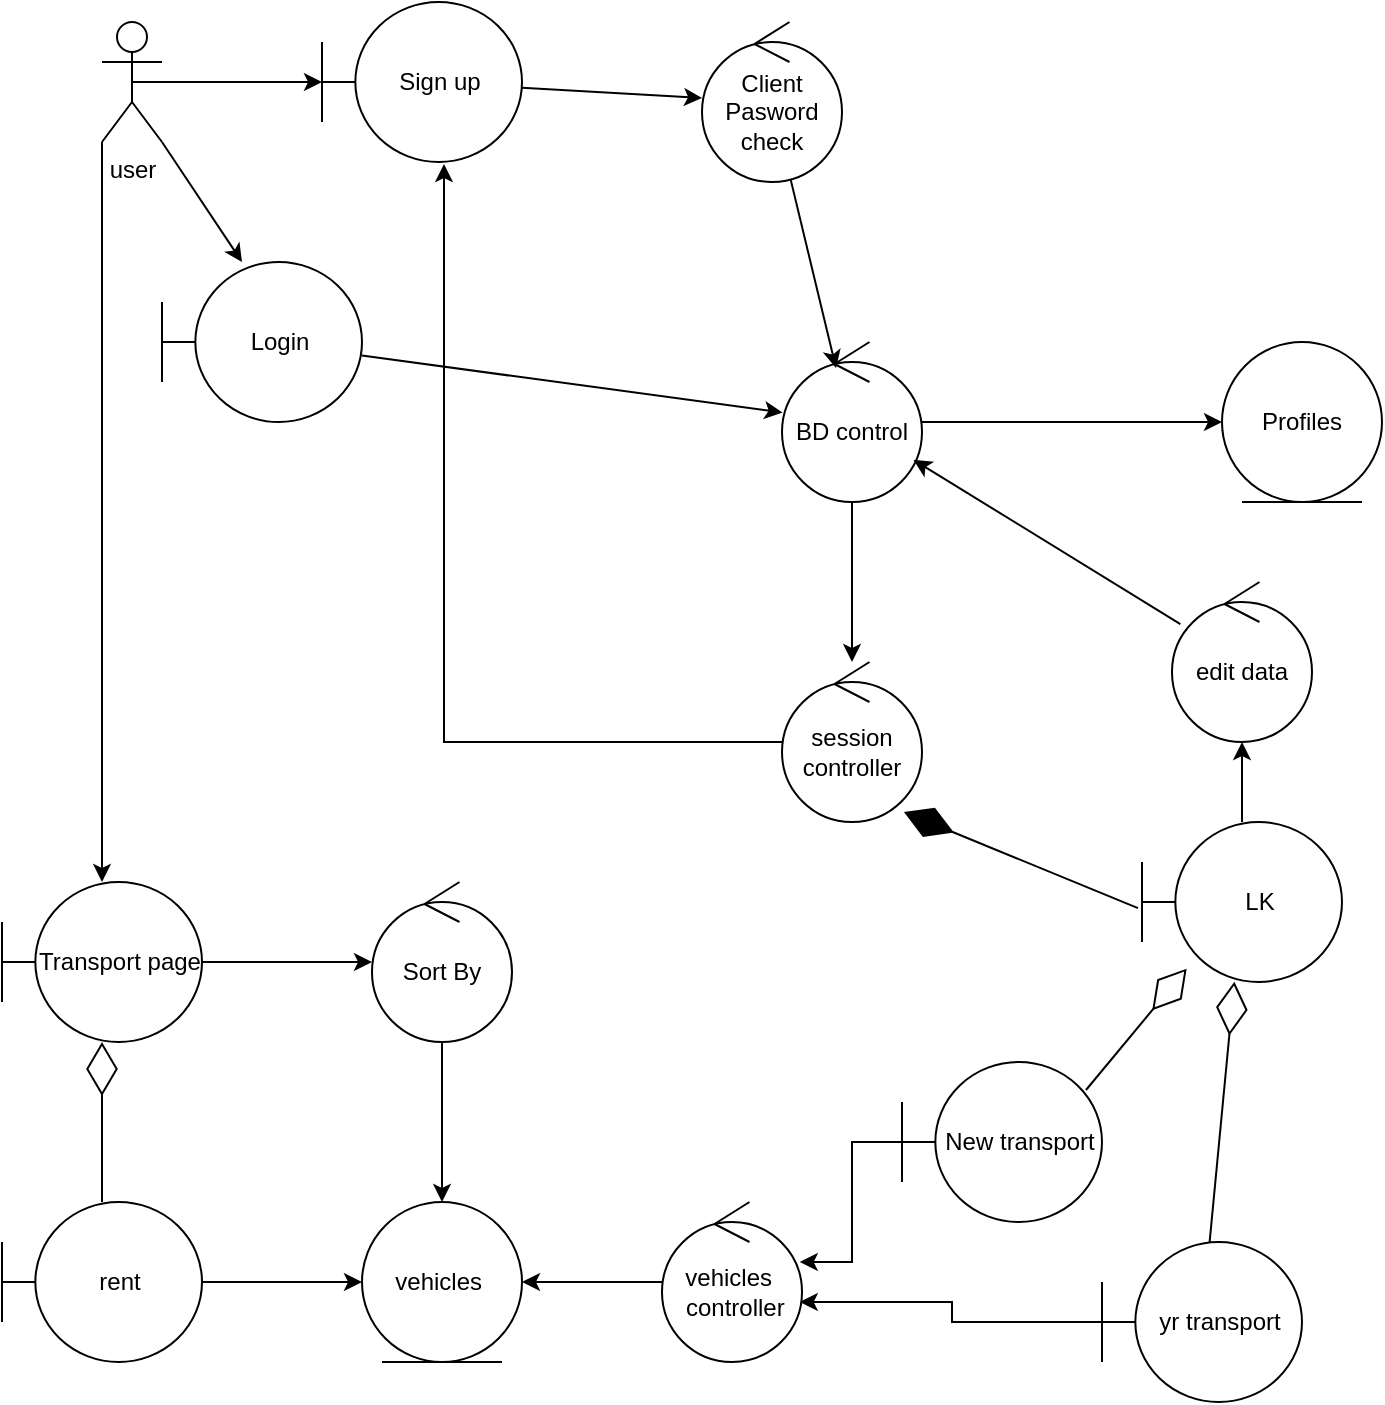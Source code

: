 <mxfile version="14.5.10" type="github">
  <diagram id="ykmPy_L6LVS7x-s9Da8c" name="Page-1">
    <mxGraphModel dx="1062" dy="584" grid="1" gridSize="10" guides="1" tooltips="1" connect="1" arrows="1" fold="1" page="1" pageScale="1" pageWidth="1100" pageHeight="850" math="0" shadow="0">
      <root>
        <mxCell id="0" />
        <mxCell id="1" parent="0" />
        <mxCell id="B5Rrf7--88O0T3kkd0GH-7" style="edgeStyle=orthogonalEdgeStyle;rounded=0;orthogonalLoop=1;jettySize=auto;html=1;exitX=0.5;exitY=0.5;exitDx=0;exitDy=0;exitPerimeter=0;entryX=0;entryY=0.5;entryDx=0;entryDy=0;entryPerimeter=0;" edge="1" parent="1" source="B5Rrf7--88O0T3kkd0GH-1" target="B5Rrf7--88O0T3kkd0GH-2">
          <mxGeometry relative="1" as="geometry" />
        </mxCell>
        <mxCell id="B5Rrf7--88O0T3kkd0GH-43" style="edgeStyle=orthogonalEdgeStyle;rounded=0;orthogonalLoop=1;jettySize=auto;html=1;exitX=0;exitY=1;exitDx=0;exitDy=0;exitPerimeter=0;" edge="1" parent="1" source="B5Rrf7--88O0T3kkd0GH-1" target="B5Rrf7--88O0T3kkd0GH-41">
          <mxGeometry relative="1" as="geometry">
            <mxPoint x="190" y="470" as="targetPoint" />
          </mxGeometry>
        </mxCell>
        <mxCell id="B5Rrf7--88O0T3kkd0GH-1" value="user" style="shape=umlActor;verticalLabelPosition=bottom;verticalAlign=top;html=1;outlineConnect=0;" vertex="1" parent="1">
          <mxGeometry x="190" y="60" width="30" height="60" as="geometry" />
        </mxCell>
        <mxCell id="B5Rrf7--88O0T3kkd0GH-2" value="Sign up" style="shape=umlBoundary;whiteSpace=wrap;html=1;" vertex="1" parent="1">
          <mxGeometry x="300" y="50" width="100" height="80" as="geometry" />
        </mxCell>
        <mxCell id="B5Rrf7--88O0T3kkd0GH-3" value="Profiles" style="ellipse;shape=umlEntity;whiteSpace=wrap;html=1;" vertex="1" parent="1">
          <mxGeometry x="750" y="220" width="80" height="80" as="geometry" />
        </mxCell>
        <mxCell id="B5Rrf7--88O0T3kkd0GH-4" value="Client&lt;br&gt;Pasword check" style="ellipse;shape=umlControl;whiteSpace=wrap;html=1;" vertex="1" parent="1">
          <mxGeometry x="490" y="60" width="70" height="80" as="geometry" />
        </mxCell>
        <mxCell id="B5Rrf7--88O0T3kkd0GH-15" value="" style="edgeStyle=orthogonalEdgeStyle;rounded=0;orthogonalLoop=1;jettySize=auto;html=1;" edge="1" parent="1" source="B5Rrf7--88O0T3kkd0GH-5" target="B5Rrf7--88O0T3kkd0GH-3">
          <mxGeometry relative="1" as="geometry" />
        </mxCell>
        <mxCell id="B5Rrf7--88O0T3kkd0GH-19" value="" style="edgeStyle=orthogonalEdgeStyle;rounded=0;orthogonalLoop=1;jettySize=auto;html=1;" edge="1" parent="1" source="B5Rrf7--88O0T3kkd0GH-5" target="B5Rrf7--88O0T3kkd0GH-18">
          <mxGeometry relative="1" as="geometry" />
        </mxCell>
        <mxCell id="B5Rrf7--88O0T3kkd0GH-5" value="BD control" style="ellipse;shape=umlControl;whiteSpace=wrap;html=1;" vertex="1" parent="1">
          <mxGeometry x="530" y="220" width="70" height="80" as="geometry" />
        </mxCell>
        <mxCell id="B5Rrf7--88O0T3kkd0GH-6" value="Login" style="shape=umlBoundary;whiteSpace=wrap;html=1;" vertex="1" parent="1">
          <mxGeometry x="220" y="180" width="100" height="80" as="geometry" />
        </mxCell>
        <mxCell id="B5Rrf7--88O0T3kkd0GH-9" value="" style="endArrow=classic;html=1;entryX=0.4;entryY=0;entryDx=0;entryDy=0;entryPerimeter=0;exitX=1;exitY=1;exitDx=0;exitDy=0;exitPerimeter=0;" edge="1" parent="1" source="B5Rrf7--88O0T3kkd0GH-1" target="B5Rrf7--88O0T3kkd0GH-6">
          <mxGeometry width="50" height="50" relative="1" as="geometry">
            <mxPoint x="520" y="240" as="sourcePoint" />
            <mxPoint x="570" y="190" as="targetPoint" />
          </mxGeometry>
        </mxCell>
        <mxCell id="B5Rrf7--88O0T3kkd0GH-10" value="" style="endArrow=classic;html=1;" edge="1" parent="1" source="B5Rrf7--88O0T3kkd0GH-2" target="B5Rrf7--88O0T3kkd0GH-4">
          <mxGeometry width="50" height="50" relative="1" as="geometry">
            <mxPoint x="520" y="240" as="sourcePoint" />
            <mxPoint x="570" y="190" as="targetPoint" />
          </mxGeometry>
        </mxCell>
        <mxCell id="B5Rrf7--88O0T3kkd0GH-11" value="" style="endArrow=classic;html=1;entryX=0.386;entryY=0.163;entryDx=0;entryDy=0;entryPerimeter=0;" edge="1" parent="1" source="B5Rrf7--88O0T3kkd0GH-4" target="B5Rrf7--88O0T3kkd0GH-5">
          <mxGeometry width="50" height="50" relative="1" as="geometry">
            <mxPoint x="520" y="240" as="sourcePoint" />
            <mxPoint x="570" y="190" as="targetPoint" />
          </mxGeometry>
        </mxCell>
        <mxCell id="B5Rrf7--88O0T3kkd0GH-12" value="" style="endArrow=classic;html=1;" edge="1" parent="1" source="B5Rrf7--88O0T3kkd0GH-6" target="B5Rrf7--88O0T3kkd0GH-5">
          <mxGeometry width="50" height="50" relative="1" as="geometry">
            <mxPoint x="520" y="240" as="sourcePoint" />
            <mxPoint x="570" y="190" as="targetPoint" />
          </mxGeometry>
        </mxCell>
        <mxCell id="B5Rrf7--88O0T3kkd0GH-28" value="" style="edgeStyle=orthogonalEdgeStyle;rounded=0;orthogonalLoop=1;jettySize=auto;html=1;entryX=0.61;entryY=1.013;entryDx=0;entryDy=0;entryPerimeter=0;" edge="1" parent="1" source="B5Rrf7--88O0T3kkd0GH-18" target="B5Rrf7--88O0T3kkd0GH-2">
          <mxGeometry relative="1" as="geometry">
            <mxPoint x="375" y="350" as="targetPoint" />
          </mxGeometry>
        </mxCell>
        <mxCell id="B5Rrf7--88O0T3kkd0GH-18" value="session&lt;br&gt;controller" style="ellipse;shape=umlControl;whiteSpace=wrap;html=1;" vertex="1" parent="1">
          <mxGeometry x="530" y="380" width="70" height="80" as="geometry" />
        </mxCell>
        <mxCell id="B5Rrf7--88O0T3kkd0GH-49" value="" style="edgeStyle=orthogonalEdgeStyle;rounded=0;orthogonalLoop=1;jettySize=auto;html=1;" edge="1" parent="1" source="B5Rrf7--88O0T3kkd0GH-20" target="B5Rrf7--88O0T3kkd0GH-48">
          <mxGeometry relative="1" as="geometry" />
        </mxCell>
        <mxCell id="B5Rrf7--88O0T3kkd0GH-20" value="LK" style="ellipse;shape=umlBoundary;whiteSpace=wrap;html=1;" vertex="1" parent="1">
          <mxGeometry x="710" y="460" width="100" height="80" as="geometry" />
        </mxCell>
        <mxCell id="B5Rrf7--88O0T3kkd0GH-22" value="" style="endArrow=diamondThin;endFill=1;endSize=24;html=1;entryX=0.871;entryY=0.938;entryDx=0;entryDy=0;entryPerimeter=0;exitX=-0.02;exitY=0.538;exitDx=0;exitDy=0;exitPerimeter=0;" edge="1" parent="1" source="B5Rrf7--88O0T3kkd0GH-20" target="B5Rrf7--88O0T3kkd0GH-18">
          <mxGeometry width="160" relative="1" as="geometry">
            <mxPoint x="520" y="510" as="sourcePoint" />
            <mxPoint x="680" y="510" as="targetPoint" />
          </mxGeometry>
        </mxCell>
        <mxCell id="B5Rrf7--88O0T3kkd0GH-29" value="" style="endArrow=diamondThin;endFill=0;endSize=24;html=1;" edge="1" parent="1" source="B5Rrf7--88O0T3kkd0GH-32" target="B5Rrf7--88O0T3kkd0GH-20">
          <mxGeometry width="160" relative="1" as="geometry">
            <mxPoint x="840" y="650" as="sourcePoint" />
            <mxPoint x="950" y="650" as="targetPoint" />
          </mxGeometry>
        </mxCell>
        <mxCell id="B5Rrf7--88O0T3kkd0GH-30" value="" style="endArrow=diamondThin;endFill=0;endSize=24;html=1;exitX=0.92;exitY=0.175;exitDx=0;exitDy=0;exitPerimeter=0;" edge="1" parent="1" source="B5Rrf7--88O0T3kkd0GH-31" target="B5Rrf7--88O0T3kkd0GH-20">
          <mxGeometry width="160" relative="1" as="geometry">
            <mxPoint x="700" y="650" as="sourcePoint" />
            <mxPoint x="860" y="650" as="targetPoint" />
          </mxGeometry>
        </mxCell>
        <mxCell id="B5Rrf7--88O0T3kkd0GH-34" value="" style="edgeStyle=orthogonalEdgeStyle;rounded=0;orthogonalLoop=1;jettySize=auto;html=1;" edge="1" parent="1" source="B5Rrf7--88O0T3kkd0GH-31" target="B5Rrf7--88O0T3kkd0GH-33">
          <mxGeometry relative="1" as="geometry">
            <Array as="points">
              <mxPoint x="565" y="620" />
              <mxPoint x="565" y="680" />
            </Array>
          </mxGeometry>
        </mxCell>
        <mxCell id="B5Rrf7--88O0T3kkd0GH-31" value="New transport" style="shape=umlBoundary;whiteSpace=wrap;html=1;" vertex="1" parent="1">
          <mxGeometry x="590" y="580" width="100" height="80" as="geometry" />
        </mxCell>
        <mxCell id="B5Rrf7--88O0T3kkd0GH-36" value="" style="edgeStyle=orthogonalEdgeStyle;rounded=0;orthogonalLoop=1;jettySize=auto;html=1;" edge="1" parent="1" source="B5Rrf7--88O0T3kkd0GH-32" target="B5Rrf7--88O0T3kkd0GH-33">
          <mxGeometry relative="1" as="geometry">
            <mxPoint x="543" y="710" as="targetPoint" />
            <Array as="points">
              <mxPoint x="615" y="710" />
              <mxPoint x="615" y="700" />
            </Array>
          </mxGeometry>
        </mxCell>
        <mxCell id="B5Rrf7--88O0T3kkd0GH-32" value="yr transport" style="shape=umlBoundary;whiteSpace=wrap;html=1;" vertex="1" parent="1">
          <mxGeometry x="690" y="670" width="100" height="80" as="geometry" />
        </mxCell>
        <mxCell id="B5Rrf7--88O0T3kkd0GH-38" value="" style="edgeStyle=orthogonalEdgeStyle;rounded=0;orthogonalLoop=1;jettySize=auto;html=1;" edge="1" parent="1" source="B5Rrf7--88O0T3kkd0GH-33" target="B5Rrf7--88O0T3kkd0GH-37">
          <mxGeometry relative="1" as="geometry" />
        </mxCell>
        <mxCell id="B5Rrf7--88O0T3kkd0GH-33" value="vehicles&amp;nbsp;&lt;br&gt;&amp;nbsp;controller" style="ellipse;shape=umlControl;whiteSpace=wrap;html=1;" vertex="1" parent="1">
          <mxGeometry x="470" y="650" width="70" height="80" as="geometry" />
        </mxCell>
        <mxCell id="B5Rrf7--88O0T3kkd0GH-37" value="vehicles&amp;nbsp;" style="ellipse;shape=umlEntity;whiteSpace=wrap;html=1;" vertex="1" parent="1">
          <mxGeometry x="320" y="650" width="80" height="80" as="geometry" />
        </mxCell>
        <mxCell id="B5Rrf7--88O0T3kkd0GH-40" value="" style="edgeStyle=orthogonalEdgeStyle;rounded=0;orthogonalLoop=1;jettySize=auto;html=1;" edge="1" parent="1" source="B5Rrf7--88O0T3kkd0GH-39" target="B5Rrf7--88O0T3kkd0GH-37">
          <mxGeometry relative="1" as="geometry" />
        </mxCell>
        <mxCell id="B5Rrf7--88O0T3kkd0GH-39" value="Sort By" style="ellipse;shape=umlControl;whiteSpace=wrap;html=1;" vertex="1" parent="1">
          <mxGeometry x="325" y="490" width="70" height="80" as="geometry" />
        </mxCell>
        <mxCell id="B5Rrf7--88O0T3kkd0GH-42" value="" style="edgeStyle=orthogonalEdgeStyle;rounded=0;orthogonalLoop=1;jettySize=auto;html=1;" edge="1" parent="1" source="B5Rrf7--88O0T3kkd0GH-41" target="B5Rrf7--88O0T3kkd0GH-39">
          <mxGeometry relative="1" as="geometry" />
        </mxCell>
        <mxCell id="B5Rrf7--88O0T3kkd0GH-41" value="Transport page" style="shape=umlBoundary;whiteSpace=wrap;html=1;" vertex="1" parent="1">
          <mxGeometry x="140" y="490" width="100" height="80" as="geometry" />
        </mxCell>
        <mxCell id="B5Rrf7--88O0T3kkd0GH-47" value="" style="edgeStyle=orthogonalEdgeStyle;rounded=0;orthogonalLoop=1;jettySize=auto;html=1;" edge="1" parent="1" source="B5Rrf7--88O0T3kkd0GH-44" target="B5Rrf7--88O0T3kkd0GH-37">
          <mxGeometry relative="1" as="geometry" />
        </mxCell>
        <mxCell id="B5Rrf7--88O0T3kkd0GH-44" value="rent" style="shape=umlBoundary;whiteSpace=wrap;html=1;" vertex="1" parent="1">
          <mxGeometry x="140" y="650" width="100" height="80" as="geometry" />
        </mxCell>
        <mxCell id="B5Rrf7--88O0T3kkd0GH-46" value="" style="endArrow=diamondThin;endFill=0;endSize=24;html=1;" edge="1" parent="1" source="B5Rrf7--88O0T3kkd0GH-44" target="B5Rrf7--88O0T3kkd0GH-41">
          <mxGeometry width="160" relative="1" as="geometry">
            <mxPoint x="263.8" y="720.12" as="sourcePoint" />
            <mxPoint x="276.191" y="590.004" as="targetPoint" />
          </mxGeometry>
        </mxCell>
        <mxCell id="B5Rrf7--88O0T3kkd0GH-48" value="edit data" style="ellipse;shape=umlControl;whiteSpace=wrap;html=1;" vertex="1" parent="1">
          <mxGeometry x="725" y="340" width="70" height="80" as="geometry" />
        </mxCell>
        <mxCell id="B5Rrf7--88O0T3kkd0GH-50" value="" style="endArrow=classic;html=1;" edge="1" parent="1" source="B5Rrf7--88O0T3kkd0GH-48" target="B5Rrf7--88O0T3kkd0GH-5">
          <mxGeometry width="50" height="50" relative="1" as="geometry">
            <mxPoint x="640" y="440" as="sourcePoint" />
            <mxPoint x="690" y="390" as="targetPoint" />
          </mxGeometry>
        </mxCell>
      </root>
    </mxGraphModel>
  </diagram>
</mxfile>
